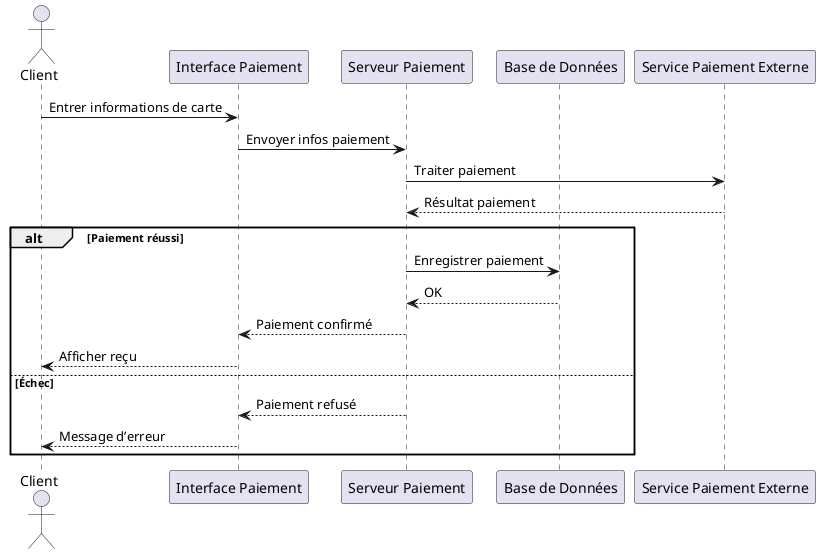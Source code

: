@startuml
actor Client
participant "Interface Paiement" as IP
participant "Serveur Paiement" as SP
participant "Base de Données" as DB
participant "Service Paiement Externe" as Stripe

Client -> IP : Entrer informations de carte
IP -> SP : Envoyer infos paiement
SP -> Stripe : Traiter paiement
Stripe --> SP : Résultat paiement
alt Paiement réussi
  SP -> DB : Enregistrer paiement
  DB --> SP : OK
  SP --> IP : Paiement confirmé
  IP --> Client : Afficher reçu
else Échec
  SP --> IP : Paiement refusé
  IP --> Client : Message d’erreur
end
@enduml
